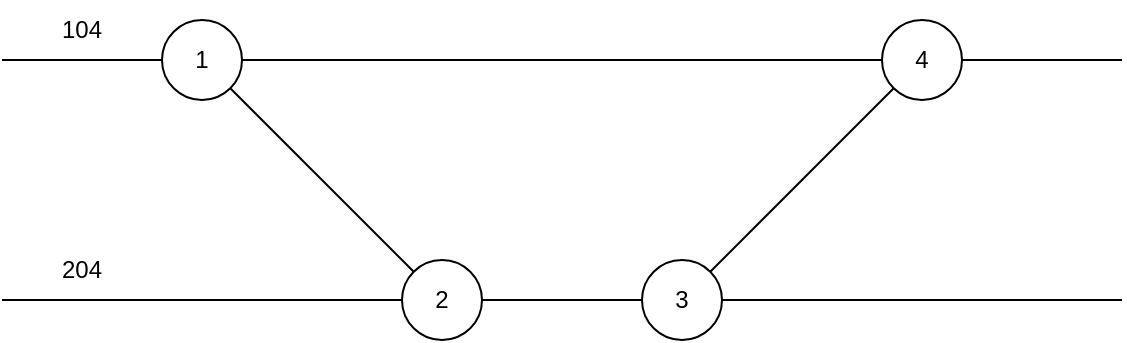 <mxfile version="24.2.5" type="github">
  <diagram name="Page-1" id="11JQ3SRlSxyhGBuFflUO">
    <mxGraphModel dx="782" dy="1103" grid="1" gridSize="10" guides="1" tooltips="1" connect="1" arrows="1" fold="1" page="1" pageScale="1" pageWidth="850" pageHeight="1100" math="0" shadow="0">
      <root>
        <mxCell id="0" />
        <mxCell id="1" parent="0" />
        <mxCell id="LejkxitpEsWaCFaLx_Lp-1" value="1" style="ellipse;whiteSpace=wrap;html=1;aspect=fixed;" vertex="1" parent="1">
          <mxGeometry x="100" y="20" width="40" height="40" as="geometry" />
        </mxCell>
        <mxCell id="LejkxitpEsWaCFaLx_Lp-2" value="2" style="ellipse;whiteSpace=wrap;html=1;aspect=fixed;" vertex="1" parent="1">
          <mxGeometry x="220" y="140" width="40" height="40" as="geometry" />
        </mxCell>
        <mxCell id="LejkxitpEsWaCFaLx_Lp-3" value="3" style="ellipse;whiteSpace=wrap;html=1;aspect=fixed;" vertex="1" parent="1">
          <mxGeometry x="340" y="140" width="40" height="40" as="geometry" />
        </mxCell>
        <mxCell id="LejkxitpEsWaCFaLx_Lp-4" value="4" style="ellipse;whiteSpace=wrap;html=1;aspect=fixed;" vertex="1" parent="1">
          <mxGeometry x="460" y="20" width="40" height="40" as="geometry" />
        </mxCell>
        <mxCell id="LejkxitpEsWaCFaLx_Lp-5" value="" style="endArrow=none;html=1;rounded=0;" edge="1" parent="1" target="LejkxitpEsWaCFaLx_Lp-1">
          <mxGeometry width="50" height="50" relative="1" as="geometry">
            <mxPoint x="20" y="40" as="sourcePoint" />
            <mxPoint as="targetPoint" />
          </mxGeometry>
        </mxCell>
        <mxCell id="LejkxitpEsWaCFaLx_Lp-6" value="" style="endArrow=none;html=1;rounded=0;" edge="1" parent="1" target="LejkxitpEsWaCFaLx_Lp-2">
          <mxGeometry width="50" height="50" relative="1" as="geometry">
            <mxPoint x="20" y="160" as="sourcePoint" />
            <mxPoint y="120" as="targetPoint" />
          </mxGeometry>
        </mxCell>
        <mxCell id="LejkxitpEsWaCFaLx_Lp-7" value="" style="endArrow=none;html=1;rounded=0;" edge="1" parent="1" source="LejkxitpEsWaCFaLx_Lp-1" target="LejkxitpEsWaCFaLx_Lp-2">
          <mxGeometry width="50" height="50" relative="1" as="geometry">
            <mxPoint x="250" y="300" as="sourcePoint" />
            <mxPoint x="300" y="250" as="targetPoint" />
          </mxGeometry>
        </mxCell>
        <mxCell id="LejkxitpEsWaCFaLx_Lp-8" value="" style="endArrow=none;html=1;rounded=0;" edge="1" parent="1" source="LejkxitpEsWaCFaLx_Lp-2" target="LejkxitpEsWaCFaLx_Lp-3">
          <mxGeometry width="50" height="50" relative="1" as="geometry">
            <mxPoint x="280" y="320" as="sourcePoint" />
            <mxPoint x="330" y="270" as="targetPoint" />
          </mxGeometry>
        </mxCell>
        <mxCell id="LejkxitpEsWaCFaLx_Lp-9" value="" style="endArrow=none;html=1;rounded=0;" edge="1" parent="1" source="LejkxitpEsWaCFaLx_Lp-3" target="LejkxitpEsWaCFaLx_Lp-4">
          <mxGeometry width="50" height="50" relative="1" as="geometry">
            <mxPoint x="340" y="340" as="sourcePoint" />
            <mxPoint x="390" y="290" as="targetPoint" />
          </mxGeometry>
        </mxCell>
        <mxCell id="LejkxitpEsWaCFaLx_Lp-10" value="" style="endArrow=none;html=1;rounded=0;" edge="1" parent="1" source="LejkxitpEsWaCFaLx_Lp-1" target="LejkxitpEsWaCFaLx_Lp-4">
          <mxGeometry width="50" height="50" relative="1" as="geometry">
            <mxPoint x="250" y="60" as="sourcePoint" />
            <mxPoint x="300" y="10" as="targetPoint" />
          </mxGeometry>
        </mxCell>
        <mxCell id="LejkxitpEsWaCFaLx_Lp-11" value="" style="endArrow=none;html=1;rounded=0;" edge="1" parent="1" source="LejkxitpEsWaCFaLx_Lp-4">
          <mxGeometry width="50" height="50" relative="1" as="geometry">
            <mxPoint x="560" y="40" as="sourcePoint" />
            <mxPoint x="580" y="40" as="targetPoint" />
          </mxGeometry>
        </mxCell>
        <mxCell id="LejkxitpEsWaCFaLx_Lp-12" value="" style="endArrow=none;html=1;rounded=0;" edge="1" parent="1" source="LejkxitpEsWaCFaLx_Lp-3">
          <mxGeometry width="50" height="50" relative="1" as="geometry">
            <mxPoint x="440" y="220" as="sourcePoint" />
            <mxPoint x="580" y="160" as="targetPoint" />
          </mxGeometry>
        </mxCell>
        <mxCell id="LejkxitpEsWaCFaLx_Lp-13" value="104" style="text;html=1;align=center;verticalAlign=middle;whiteSpace=wrap;rounded=0;" vertex="1" parent="1">
          <mxGeometry x="30" y="10" width="60" height="30" as="geometry" />
        </mxCell>
        <mxCell id="LejkxitpEsWaCFaLx_Lp-15" value="204" style="text;html=1;align=center;verticalAlign=middle;whiteSpace=wrap;rounded=0;" vertex="1" parent="1">
          <mxGeometry x="30" y="130" width="60" height="30" as="geometry" />
        </mxCell>
      </root>
    </mxGraphModel>
  </diagram>
</mxfile>
